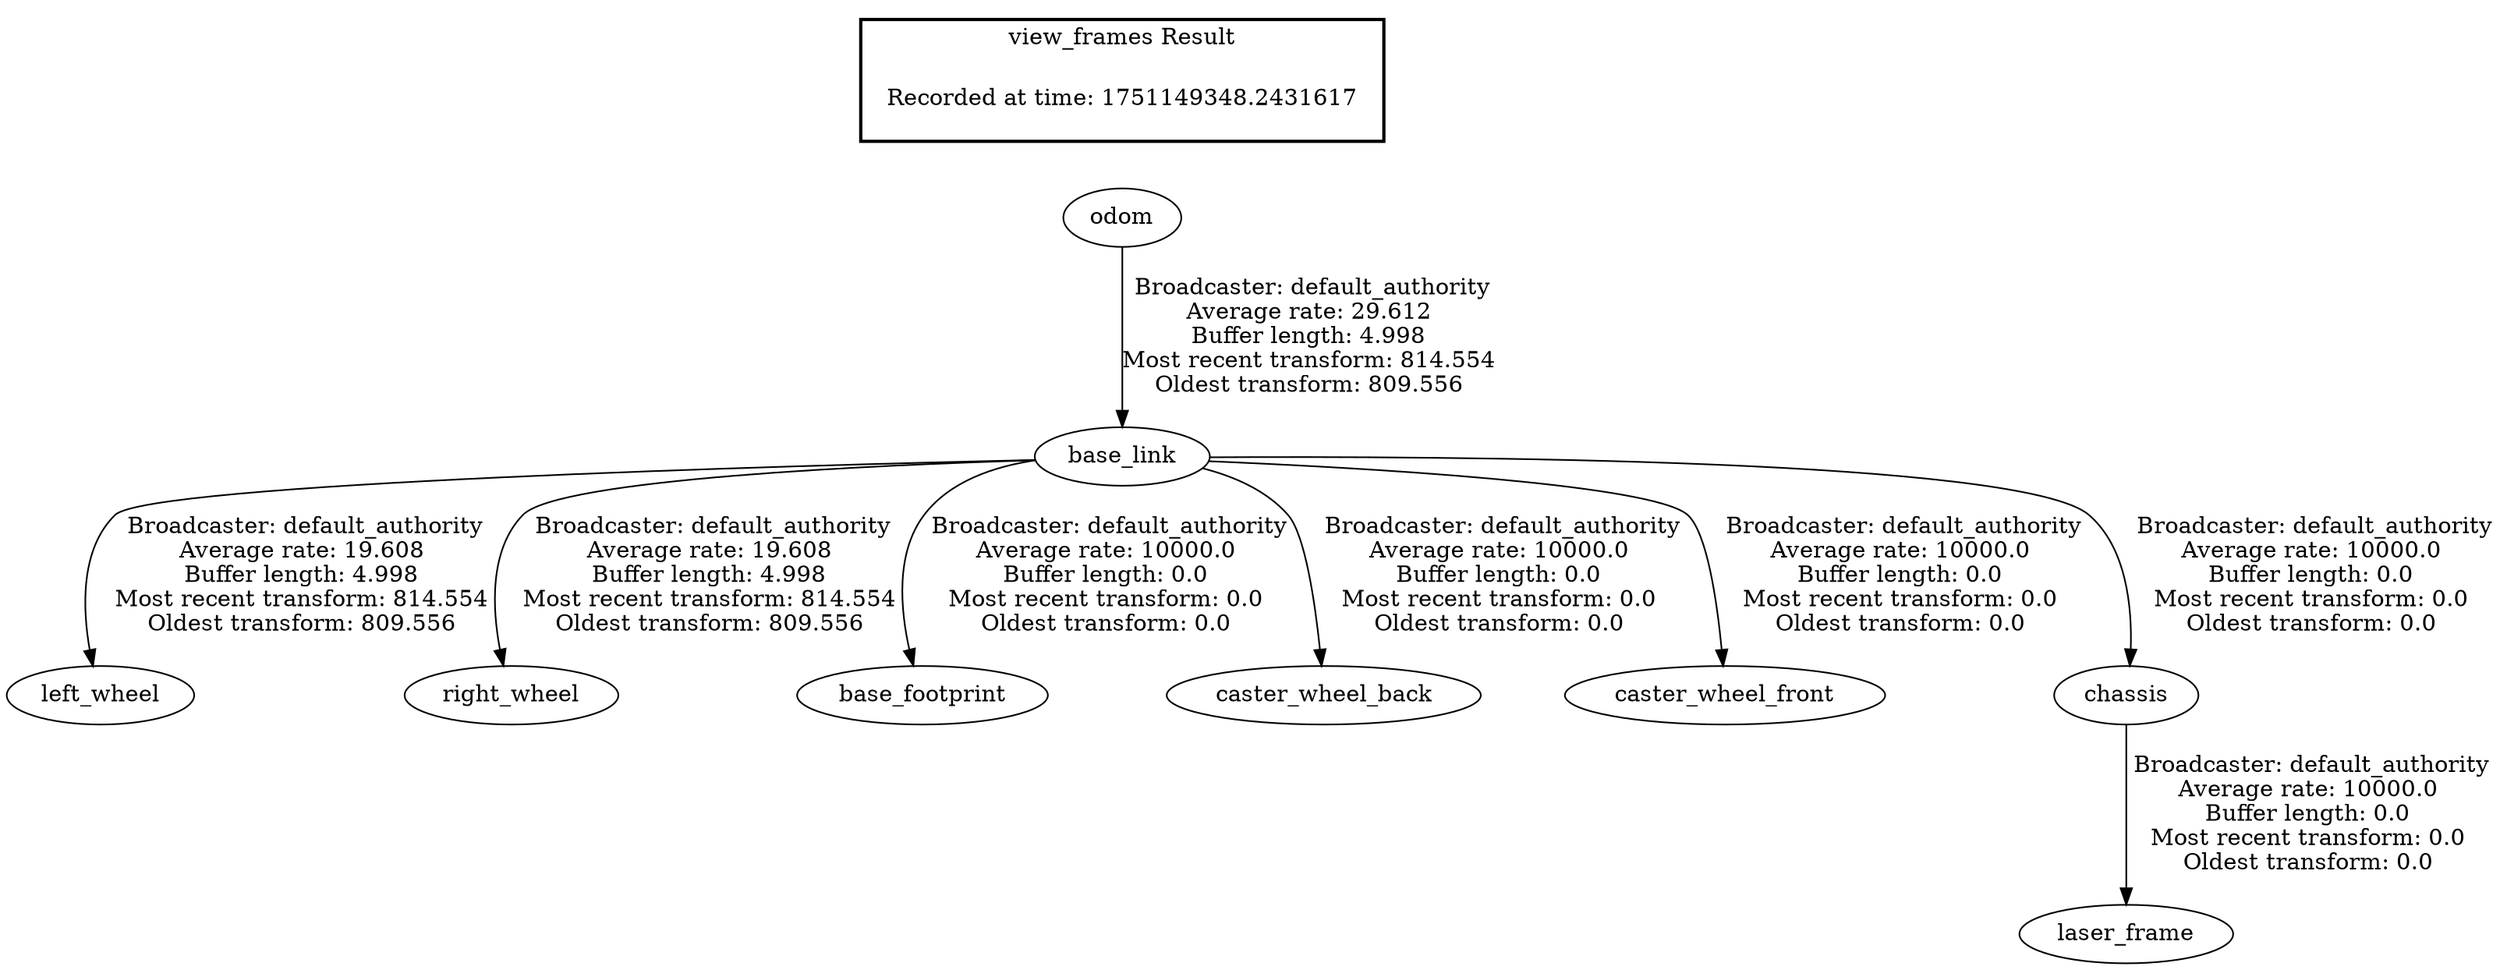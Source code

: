 digraph G {
"odom" -> "base_link"[label=" Broadcaster: default_authority\nAverage rate: 29.612\nBuffer length: 4.998\nMost recent transform: 814.554\nOldest transform: 809.556\n"];
"base_link" -> "left_wheel"[label=" Broadcaster: default_authority\nAverage rate: 19.608\nBuffer length: 4.998\nMost recent transform: 814.554\nOldest transform: 809.556\n"];
"base_link" -> "right_wheel"[label=" Broadcaster: default_authority\nAverage rate: 19.608\nBuffer length: 4.998\nMost recent transform: 814.554\nOldest transform: 809.556\n"];
"base_link" -> "base_footprint"[label=" Broadcaster: default_authority\nAverage rate: 10000.0\nBuffer length: 0.0\nMost recent transform: 0.0\nOldest transform: 0.0\n"];
"base_link" -> "caster_wheel_back"[label=" Broadcaster: default_authority\nAverage rate: 10000.0\nBuffer length: 0.0\nMost recent transform: 0.0\nOldest transform: 0.0\n"];
"base_link" -> "caster_wheel_front"[label=" Broadcaster: default_authority\nAverage rate: 10000.0\nBuffer length: 0.0\nMost recent transform: 0.0\nOldest transform: 0.0\n"];
"base_link" -> "chassis"[label=" Broadcaster: default_authority\nAverage rate: 10000.0\nBuffer length: 0.0\nMost recent transform: 0.0\nOldest transform: 0.0\n"];
"chassis" -> "laser_frame"[label=" Broadcaster: default_authority\nAverage rate: 10000.0\nBuffer length: 0.0\nMost recent transform: 0.0\nOldest transform: 0.0\n"];
edge [style=invis];
 subgraph cluster_legend { style=bold; color=black; label ="view_frames Result";
"Recorded at time: 1751149348.2431617"[ shape=plaintext ] ;
}->"odom";
}
